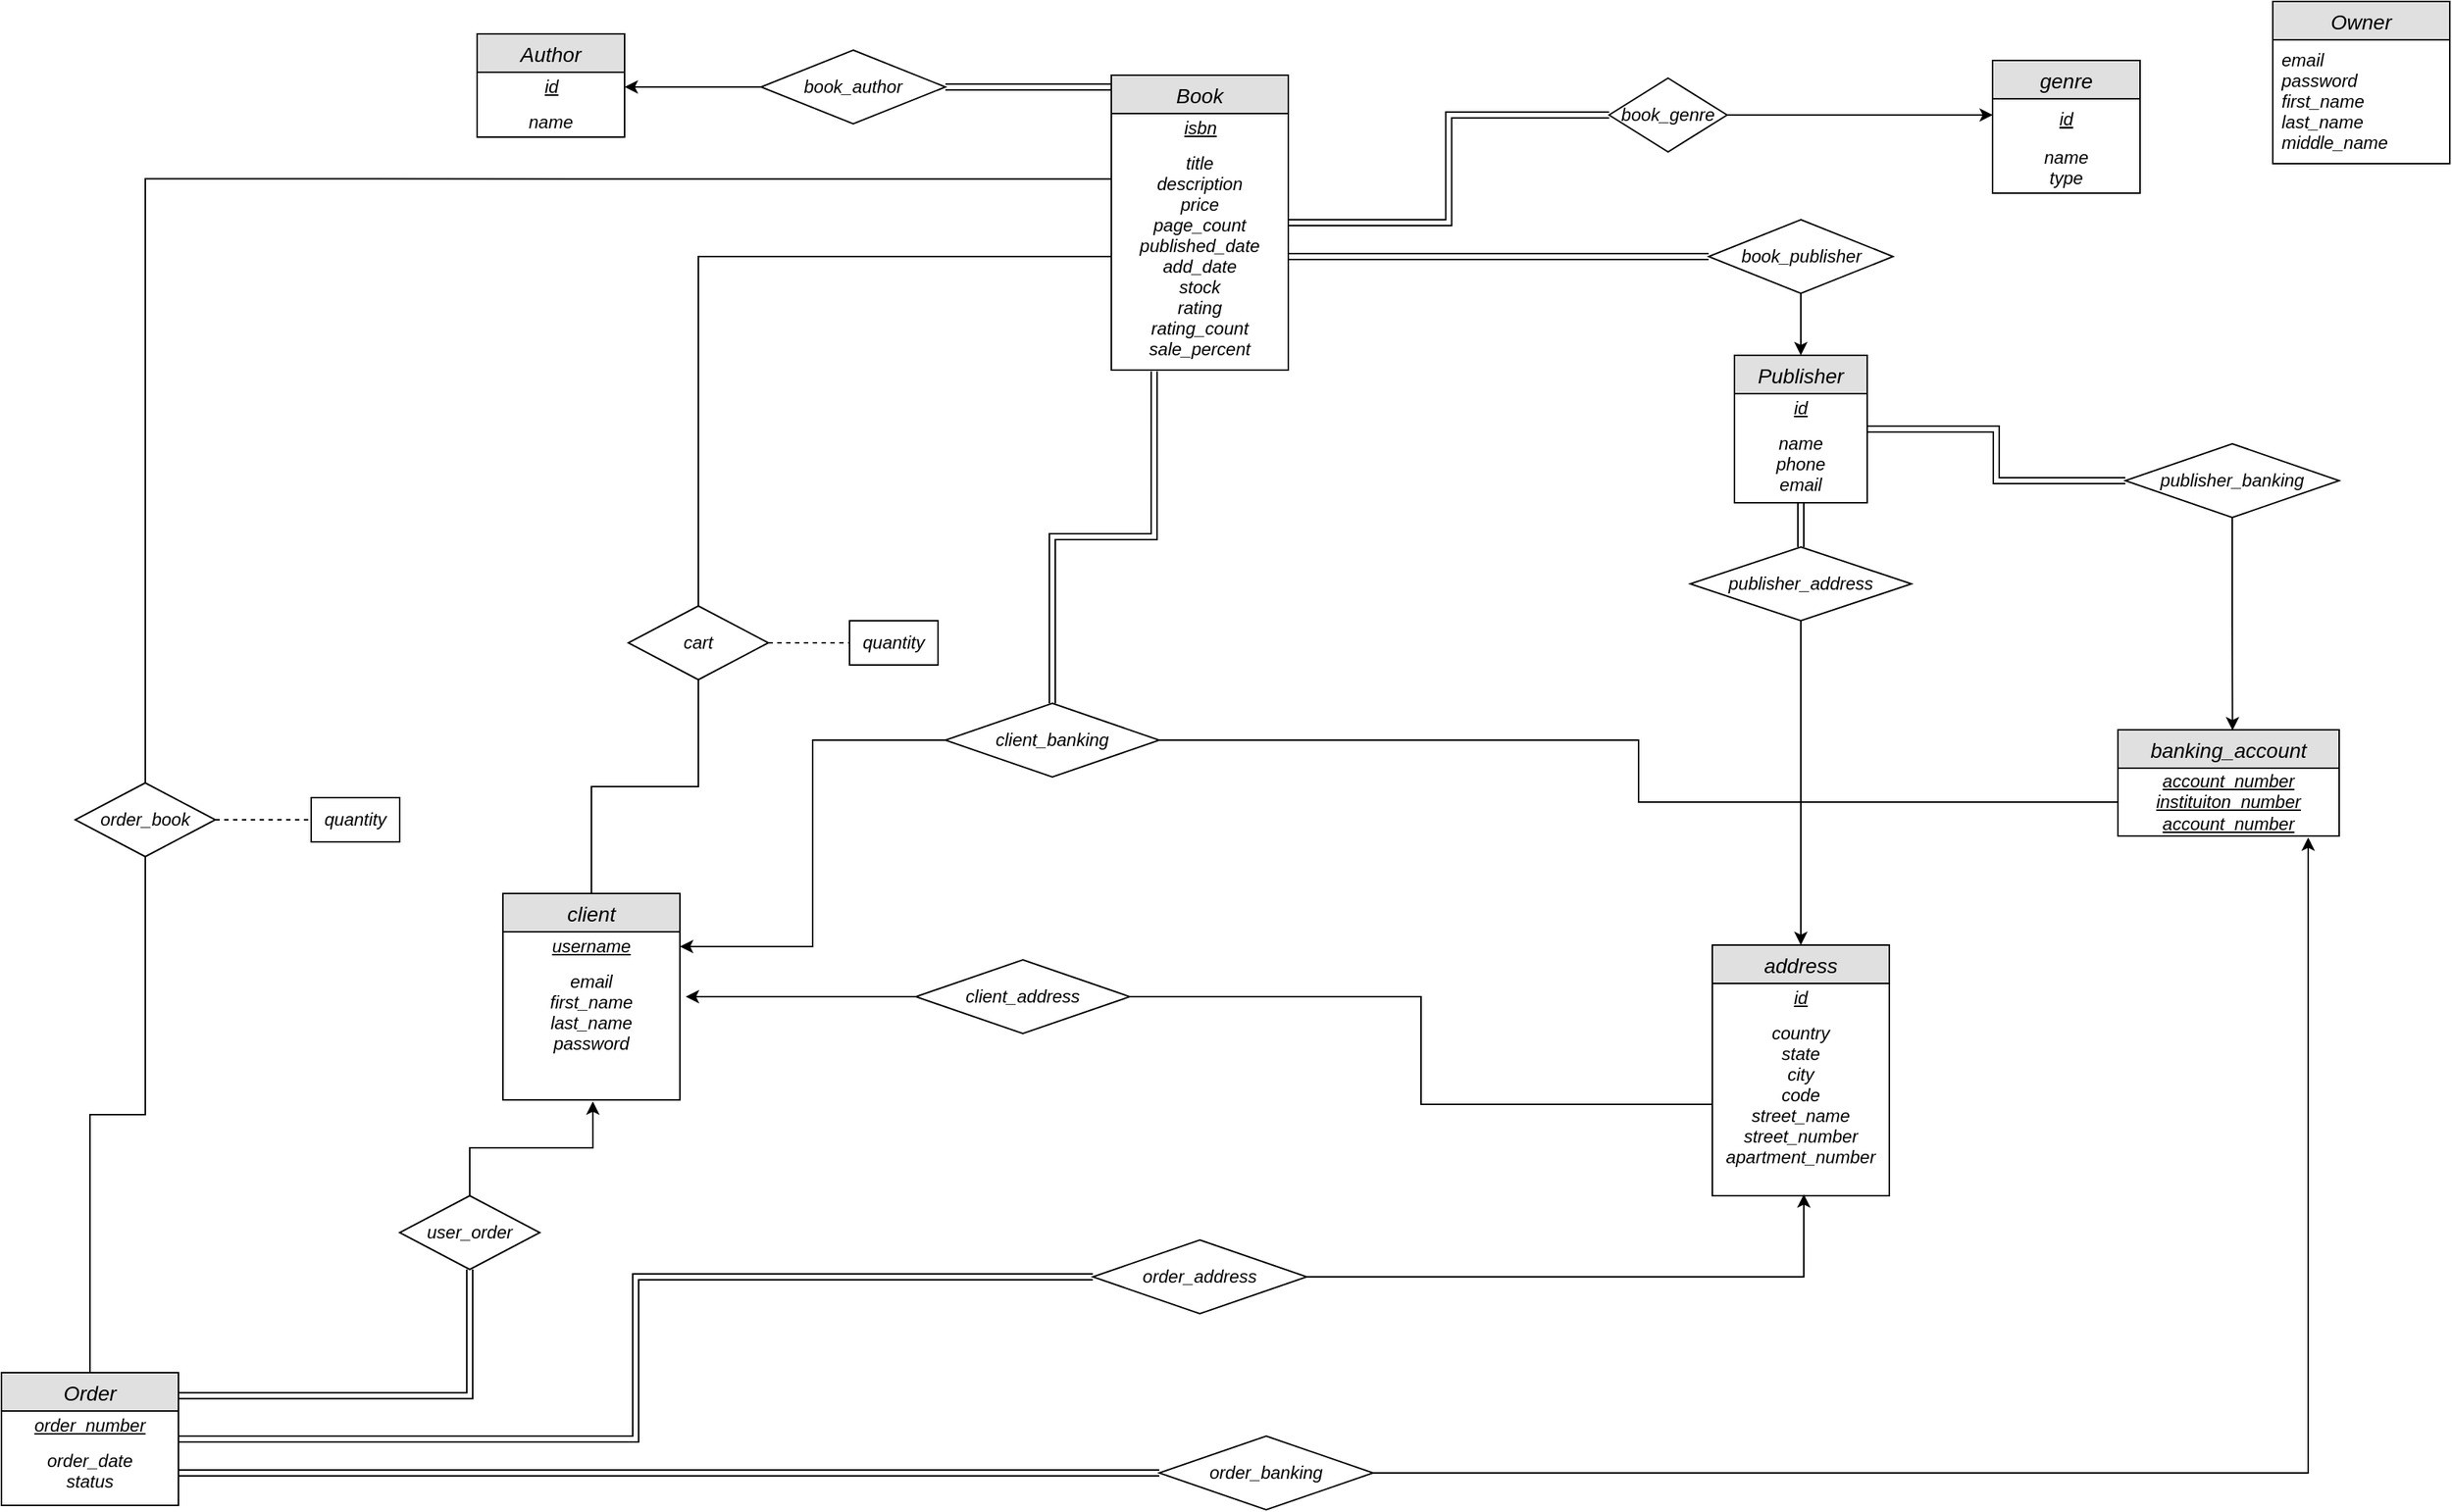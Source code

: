 <mxfile version="12.7.9" type="device"><diagram id="4tEYAnC1mhWH7zsCXLk8" name="Page-1"><mxGraphModel dx="2031" dy="1209" grid="1" gridSize="10" guides="1" tooltips="1" connect="1" arrows="1" fold="1" page="1" pageScale="1" pageWidth="850" pageHeight="1100" math="0" shadow="0"><root><mxCell id="0"/><mxCell id="1" parent="0"/><mxCell id="rPPBEJHHaEu0MnuZ7By8-43" style="edgeStyle=orthogonalEdgeStyle;rounded=0;orthogonalLoop=1;jettySize=auto;html=1;entryX=0;entryY=0.5;entryDx=0;entryDy=0;shadow=0;shape=link" edge="1" parent="1" source="v2aKceaVkKOtC62IMyCD-1" target="9rsnlHbPOscB6aK65YCK-19"><mxGeometry relative="1" as="geometry"/></mxCell><mxCell id="v2aKceaVkKOtC62IMyCD-1" value="Book" style="swimlane;fontStyle=2;childLayout=stackLayout;horizontal=1;startSize=26;fillColor=#e0e0e0;horizontalStack=0;resizeParent=1;resizeParentMax=0;resizeLast=0;collapsible=1;marginBottom=0;swimlaneFillColor=#ffffff;align=center;fontSize=14;" parent="1" vertex="1"><mxGeometry x="792.5" y="70" width="120" height="200" as="geometry"/></mxCell><mxCell id="RYP0K-q7R9ULcI_7iNCJ-6" value="&lt;span&gt;&lt;u&gt;isbn&lt;/u&gt;&lt;/span&gt;" style="text;html=1;strokeColor=none;fillColor=none;align=center;verticalAlign=middle;whiteSpace=wrap;rounded=0;fontStyle=2" parent="v2aKceaVkKOtC62IMyCD-1" vertex="1"><mxGeometry y="26" width="120" height="20" as="geometry"/></mxCell><mxCell id="v2aKceaVkKOtC62IMyCD-2" value="title&#10;description&#10;price&#10;page_count&#10;published_date&#10;add_date&#10;stock&#10;rating&#10;rating_count&#10;sale_percent&#10;" style="text;strokeColor=none;fillColor=none;spacingLeft=4;spacingRight=4;overflow=hidden;rotatable=0;points=[[0,0.5],[1,0.5]];portConstraint=eastwest;fontSize=12;align=center;fontStyle=2" parent="v2aKceaVkKOtC62IMyCD-1" vertex="1"><mxGeometry y="46" width="120" height="154" as="geometry"/></mxCell><mxCell id="VrsxJqO9G6tDZMLgXtTJ-1" value="Author" style="swimlane;fontStyle=2;childLayout=stackLayout;horizontal=1;startSize=26;fillColor=#e0e0e0;horizontalStack=0;resizeParent=1;resizeParentMax=0;resizeLast=0;collapsible=1;marginBottom=0;swimlaneFillColor=#ffffff;align=center;fontSize=14;" parent="1" vertex="1"><mxGeometry x="362.5" y="42" width="100" height="70" as="geometry"/></mxCell><mxCell id="RYP0K-q7R9ULcI_7iNCJ-26" value="&lt;i&gt;&lt;u&gt;id&lt;/u&gt;&lt;/i&gt;" style="text;html=1;strokeColor=none;fillColor=none;align=center;verticalAlign=middle;whiteSpace=wrap;rounded=0;" parent="VrsxJqO9G6tDZMLgXtTJ-1" vertex="1"><mxGeometry y="26" width="100" height="20" as="geometry"/></mxCell><mxCell id="VrsxJqO9G6tDZMLgXtTJ-2" value="name" style="text;strokeColor=none;fillColor=none;spacingLeft=4;spacingRight=4;overflow=hidden;rotatable=0;points=[[0,0.5],[1,0.5]];portConstraint=eastwest;fontSize=12;fontStyle=2;align=center;" parent="VrsxJqO9G6tDZMLgXtTJ-1" vertex="1"><mxGeometry y="46" width="100" height="24" as="geometry"/></mxCell><mxCell id="rPPBEJHHaEu0MnuZ7By8-59" style="edgeStyle=orthogonalEdgeStyle;rounded=0;orthogonalLoop=1;jettySize=auto;html=1;entryX=0.5;entryY=1;entryDx=0;entryDy=0;shadow=0;endArrow=None" edge="1" parent="1" source="9rsnlHbPOscB6aK65YCK-1" target="rPPBEJHHaEu0MnuZ7By8-20"><mxGeometry relative="1" as="geometry"/></mxCell><mxCell id="9rsnlHbPOscB6aK65YCK-1" value="client" style="swimlane;fontStyle=2;childLayout=stackLayout;horizontal=1;startSize=26;fillColor=#e0e0e0;horizontalStack=0;resizeParent=1;resizeParentMax=0;resizeLast=0;collapsible=1;marginBottom=0;swimlaneFillColor=#ffffff;align=center;fontSize=14;" parent="1" vertex="1"><mxGeometry x="380" y="625" width="120" height="140" as="geometry"/></mxCell><mxCell id="RYP0K-q7R9ULcI_7iNCJ-25" value="&lt;span style=&quot;font-style: italic ; white-space: nowrap&quot;&gt;&lt;u&gt;username&lt;/u&gt;&lt;/span&gt;" style="text;html=1;strokeColor=none;fillColor=none;align=center;verticalAlign=middle;whiteSpace=wrap;rounded=0;" parent="9rsnlHbPOscB6aK65YCK-1" vertex="1"><mxGeometry y="26" width="120" height="20" as="geometry"/></mxCell><mxCell id="9rsnlHbPOscB6aK65YCK-2" value="email&#10;first_name&#10;last_name&#10;password&#10;" style="text;strokeColor=none;fillColor=none;spacingLeft=4;spacingRight=4;overflow=hidden;rotatable=0;points=[[0,0.5],[1,0.5]];portConstraint=eastwest;fontSize=12;fontStyle=2;align=center;" parent="9rsnlHbPOscB6aK65YCK-1" vertex="1"><mxGeometry y="46" width="120" height="94" as="geometry"/></mxCell><mxCell id="9rsnlHbPOscB6aK65YCK-3" value="Owner" style="swimlane;fontStyle=2;childLayout=stackLayout;horizontal=1;startSize=26;fillColor=#e0e0e0;horizontalStack=0;resizeParent=1;resizeParentMax=0;resizeLast=0;collapsible=1;marginBottom=0;swimlaneFillColor=#ffffff;align=center;fontSize=14;" parent="1" vertex="1"><mxGeometry x="1580" y="20" width="120" height="110" as="geometry"/></mxCell><mxCell id="9rsnlHbPOscB6aK65YCK-4" value="email&#10;password&#10;first_name&#10;last_name&#10;middle_name" style="text;strokeColor=none;fillColor=none;spacingLeft=4;spacingRight=4;overflow=hidden;rotatable=0;points=[[0,0.5],[1,0.5]];portConstraint=eastwest;fontSize=12;fontStyle=2" parent="9rsnlHbPOscB6aK65YCK-3" vertex="1"><mxGeometry y="26" width="120" height="84" as="geometry"/></mxCell><mxCell id="rPPBEJHHaEu0MnuZ7By8-68" style="edgeStyle=orthogonalEdgeStyle;rounded=0;orthogonalLoop=1;jettySize=auto;html=1;entryX=0.5;entryY=1;entryDx=0;entryDy=0;shadow=0;endArrow=none;endFill=0;" edge="1" parent="1" source="9rsnlHbPOscB6aK65YCK-6" target="RYP0K-q7R9ULcI_7iNCJ-14"><mxGeometry relative="1" as="geometry"/></mxCell><mxCell id="rPPBEJHHaEu0MnuZ7By8-72" style="edgeStyle=orthogonalEdgeStyle;shape=link;rounded=0;orthogonalLoop=1;jettySize=auto;html=1;entryX=0;entryY=0.5;entryDx=0;entryDy=0;shadow=0;endArrow=none;endFill=0;" edge="1" parent="1" source="9rsnlHbPOscB6aK65YCK-6" target="rPPBEJHHaEu0MnuZ7By8-10"><mxGeometry relative="1" as="geometry"/></mxCell><mxCell id="9rsnlHbPOscB6aK65YCK-6" value="Order" style="swimlane;fontStyle=2;childLayout=stackLayout;horizontal=1;startSize=26;fillColor=#e0e0e0;horizontalStack=0;resizeParent=1;resizeParentMax=0;resizeLast=0;collapsible=1;marginBottom=0;swimlaneFillColor=#ffffff;align=center;fontSize=14;" parent="1" vertex="1"><mxGeometry x="40" y="950" width="120" height="90" as="geometry"/></mxCell><mxCell id="RYP0K-q7R9ULcI_7iNCJ-29" value="&lt;br style=&quot;padding: 0px ; margin: 0px&quot;&gt;&lt;u&gt;&lt;i&gt;order_number&lt;/i&gt;&lt;/u&gt;&lt;div style=&quot;padding: 0px ; margin: 0px&quot;&gt;&lt;br style=&quot;padding: 0px ; margin: 0px ; font-style: italic ; white-space: nowrap&quot;&gt;&lt;/div&gt;" style="text;html=1;strokeColor=none;fillColor=none;align=center;verticalAlign=middle;whiteSpace=wrap;rounded=0;" parent="9rsnlHbPOscB6aK65YCK-6" vertex="1"><mxGeometry y="26" width="120" height="20" as="geometry"/></mxCell><mxCell id="9rsnlHbPOscB6aK65YCK-7" value="order_date&#10;status" style="text;strokeColor=none;fillColor=none;spacingLeft=4;spacingRight=4;overflow=hidden;rotatable=0;points=[[0,0.5],[1,0.5]];portConstraint=eastwest;fontSize=12;fontStyle=2;align=center;" parent="9rsnlHbPOscB6aK65YCK-6" vertex="1"><mxGeometry y="46" width="120" height="44" as="geometry"/></mxCell><mxCell id="9rsnlHbPOscB6aK65YCK-10" value="genre" style="swimlane;fontStyle=2;childLayout=stackLayout;horizontal=1;startSize=26;fillColor=#e0e0e0;horizontalStack=0;resizeParent=1;resizeParentMax=0;resizeLast=0;collapsible=1;marginBottom=0;swimlaneFillColor=#ffffff;align=center;fontSize=14;" parent="1" vertex="1"><mxGeometry x="1390" y="60" width="100" height="90" as="geometry"><mxRectangle x="530" y="60" width="70" height="26" as="alternateBounds"/></mxGeometry></mxCell><mxCell id="9rsnlHbPOscB6aK65YCK-42" value="id" style="text;strokeColor=none;fillColor=none;spacingLeft=4;spacingRight=4;overflow=hidden;rotatable=0;points=[[0,0.5],[1,0.5]];portConstraint=eastwest;fontSize=12;fontStyle=6;align=center;" parent="9rsnlHbPOscB6aK65YCK-10" vertex="1"><mxGeometry y="26" width="100" height="26" as="geometry"/></mxCell><mxCell id="9rsnlHbPOscB6aK65YCK-11" value="name&#10;type" style="text;strokeColor=none;fillColor=none;spacingLeft=4;spacingRight=4;overflow=hidden;rotatable=0;points=[[0,0.5],[1,0.5]];portConstraint=eastwest;fontSize=12;fontStyle=2;align=center;" parent="9rsnlHbPOscB6aK65YCK-10" vertex="1"><mxGeometry y="52" width="100" height="38" as="geometry"/></mxCell><mxCell id="rPPBEJHHaEu0MnuZ7By8-50" style="edgeStyle=orthogonalEdgeStyle;rounded=0;orthogonalLoop=1;jettySize=auto;html=1;entryX=0;entryY=0.5;entryDx=0;entryDy=0;shadow=0;shape=link" edge="1" parent="1" source="9rsnlHbPOscB6aK65YCK-12" target="RYP0K-q7R9ULcI_7iNCJ-33"><mxGeometry relative="1" as="geometry"/></mxCell><mxCell id="rPPBEJHHaEu0MnuZ7By8-51" style="edgeStyle=orthogonalEdgeStyle;rounded=0;orthogonalLoop=1;jettySize=auto;html=1;shadow=0;shape=link" edge="1" parent="1" source="9rsnlHbPOscB6aK65YCK-12" target="RYP0K-q7R9ULcI_7iNCJ-12"><mxGeometry relative="1" as="geometry"/></mxCell><mxCell id="9rsnlHbPOscB6aK65YCK-12" value="Publisher" style="swimlane;fontStyle=2;childLayout=stackLayout;horizontal=1;startSize=26;fillColor=#e0e0e0;horizontalStack=0;resizeParent=1;resizeParentMax=0;resizeLast=0;collapsible=1;marginBottom=0;swimlaneFillColor=#ffffff;align=center;fontSize=14;" parent="1" vertex="1"><mxGeometry x="1215" y="260" width="90" height="100" as="geometry"/></mxCell><mxCell id="RYP0K-q7R9ULcI_7iNCJ-1" value="&lt;span&gt;&lt;u&gt;id&lt;/u&gt;&lt;/span&gt;" style="text;html=1;strokeColor=none;fillColor=none;align=center;verticalAlign=middle;whiteSpace=wrap;rounded=0;fontStyle=2" parent="9rsnlHbPOscB6aK65YCK-12" vertex="1"><mxGeometry y="26" width="90" height="20" as="geometry"/></mxCell><mxCell id="9rsnlHbPOscB6aK65YCK-13" value="name&#10;phone&#10;email" style="text;strokeColor=none;fillColor=none;spacingLeft=4;spacingRight=4;overflow=hidden;rotatable=0;points=[[0,0.5],[1,0.5]];portConstraint=eastwest;fontSize=12;fontStyle=2;align=center;" parent="9rsnlHbPOscB6aK65YCK-12" vertex="1"><mxGeometry y="46" width="90" height="54" as="geometry"/></mxCell><mxCell id="9rsnlHbPOscB6aK65YCK-16" value="address" style="swimlane;fontStyle=2;childLayout=stackLayout;horizontal=1;startSize=26;fillColor=#e0e0e0;horizontalStack=0;resizeParent=1;resizeParentMax=0;resizeLast=0;collapsible=1;marginBottom=0;swimlaneFillColor=#ffffff;align=center;fontSize=14;" parent="1" vertex="1"><mxGeometry x="1200" y="660" width="120" height="170" as="geometry"/></mxCell><mxCell id="RYP0K-q7R9ULcI_7iNCJ-11" value="&lt;i&gt;&lt;u&gt;id&lt;/u&gt;&lt;/i&gt;" style="text;html=1;strokeColor=none;fillColor=none;align=center;verticalAlign=middle;whiteSpace=wrap;rounded=0;" parent="9rsnlHbPOscB6aK65YCK-16" vertex="1"><mxGeometry y="26" width="120" height="20" as="geometry"/></mxCell><mxCell id="9rsnlHbPOscB6aK65YCK-17" value="country&#10;state&#10;city&#10;code&#10;street_name&#10;street_number&#10;apartment_number" style="text;strokeColor=none;fillColor=none;spacingLeft=4;spacingRight=4;overflow=hidden;rotatable=0;points=[[0,0.5],[1,0.5]];portConstraint=eastwest;fontSize=12;fontStyle=2;align=center;" parent="9rsnlHbPOscB6aK65YCK-16" vertex="1"><mxGeometry y="46" width="120" height="124" as="geometry"/></mxCell><mxCell id="rPPBEJHHaEu0MnuZ7By8-84" style="edgeStyle=orthogonalEdgeStyle;rounded=0;orthogonalLoop=1;jettySize=auto;html=1;entryX=0.002;entryY=0.421;entryDx=0;entryDy=0;entryPerimeter=0;shadow=0;endArrow=classic;endFill=1;" edge="1" parent="1" source="9rsnlHbPOscB6aK65YCK-19" target="9rsnlHbPOscB6aK65YCK-42"><mxGeometry relative="1" as="geometry"/></mxCell><mxCell id="9rsnlHbPOscB6aK65YCK-19" value="&lt;span&gt;book_genre&lt;/span&gt;" style="rhombus;whiteSpace=wrap;html=1;fontStyle=2" parent="1" vertex="1"><mxGeometry x="1130" y="72" width="80" height="50" as="geometry"/></mxCell><mxCell id="rPPBEJHHaEu0MnuZ7By8-49" style="edgeStyle=orthogonalEdgeStyle;rounded=0;orthogonalLoop=1;jettySize=auto;html=1;entryX=0.5;entryY=0;entryDx=0;entryDy=0;shadow=0;" edge="1" parent="1" source="RYP0K-q7R9ULcI_7iNCJ-2" target="9rsnlHbPOscB6aK65YCK-12"><mxGeometry relative="1" as="geometry"/></mxCell><mxCell id="RYP0K-q7R9ULcI_7iNCJ-2" value="&lt;span&gt;book_publisher&lt;/span&gt;" style="rhombus;whiteSpace=wrap;html=1;fontStyle=2" parent="1" vertex="1"><mxGeometry x="1197.5" y="168" width="125" height="50" as="geometry"/></mxCell><mxCell id="rPPBEJHHaEu0MnuZ7By8-48" style="edgeStyle=orthogonalEdgeStyle;rounded=0;orthogonalLoop=1;jettySize=auto;html=1;entryX=1;entryY=0.5;entryDx=0;entryDy=0;shadow=0;" edge="1" parent="1" source="RYP0K-q7R9ULcI_7iNCJ-5" target="RYP0K-q7R9ULcI_7iNCJ-26"><mxGeometry relative="1" as="geometry"/></mxCell><mxCell id="rPPBEJHHaEu0MnuZ7By8-86" style="edgeStyle=orthogonalEdgeStyle;rounded=0;orthogonalLoop=1;jettySize=auto;html=1;entryX=0.004;entryY=0.04;entryDx=0;entryDy=0;entryPerimeter=0;shadow=0;endArrow=classic;endFill=1;shape=link;" edge="1" parent="1" source="RYP0K-q7R9ULcI_7iNCJ-5" target="v2aKceaVkKOtC62IMyCD-1"><mxGeometry relative="1" as="geometry"/></mxCell><mxCell id="RYP0K-q7R9ULcI_7iNCJ-5" value="&lt;span&gt;book_author&lt;br&gt;&lt;/span&gt;" style="rhombus;whiteSpace=wrap;html=1;fontStyle=2" parent="1" vertex="1"><mxGeometry x="555" y="53" width="125" height="50" as="geometry"/></mxCell><mxCell id="rPPBEJHHaEu0MnuZ7By8-76" style="edgeStyle=orthogonalEdgeStyle;rounded=0;orthogonalLoop=1;jettySize=auto;html=1;entryX=0.5;entryY=0;entryDx=0;entryDy=0;shadow=0;endArrow=classic;endFill=1;" edge="1" parent="1" source="RYP0K-q7R9ULcI_7iNCJ-12" target="9rsnlHbPOscB6aK65YCK-16"><mxGeometry relative="1" as="geometry"/></mxCell><mxCell id="RYP0K-q7R9ULcI_7iNCJ-12" value="&lt;span&gt;publisher_address&lt;/span&gt;" style="rhombus;whiteSpace=wrap;html=1;fontStyle=2" parent="1" vertex="1"><mxGeometry x="1185" y="390" width="150" height="50" as="geometry"/></mxCell><mxCell id="rPPBEJHHaEu0MnuZ7By8-62" style="edgeStyle=orthogonalEdgeStyle;rounded=0;orthogonalLoop=1;jettySize=auto;html=1;entryX=-0.001;entryY=0.158;entryDx=0;entryDy=0;shadow=0;endArrow=none;endFill=0;entryPerimeter=0;" edge="1" parent="1" source="RYP0K-q7R9ULcI_7iNCJ-14" target="v2aKceaVkKOtC62IMyCD-2"><mxGeometry relative="1" as="geometry"/></mxCell><mxCell id="rPPBEJHHaEu0MnuZ7By8-65" style="edgeStyle=orthogonalEdgeStyle;rounded=0;orthogonalLoop=1;jettySize=auto;html=1;entryX=0;entryY=0.5;entryDx=0;entryDy=0;shadow=0;endArrow=none;endFill=0;dashed=1;" edge="1" parent="1" source="RYP0K-q7R9ULcI_7iNCJ-14" target="RYP0K-q7R9ULcI_7iNCJ-17"><mxGeometry relative="1" as="geometry"/></mxCell><mxCell id="RYP0K-q7R9ULcI_7iNCJ-14" value="order_book" style="rhombus;whiteSpace=wrap;html=1;fontStyle=2" parent="1" vertex="1"><mxGeometry x="90" y="550" width="95" height="50" as="geometry"/></mxCell><mxCell id="RYP0K-q7R9ULcI_7iNCJ-17" value="&lt;i&gt;quantity&lt;/i&gt;" style="rounded=0;whiteSpace=wrap;html=1;align=center;" parent="1" vertex="1"><mxGeometry x="250" y="560" width="60" height="30" as="geometry"/></mxCell><mxCell id="rPPBEJHHaEu0MnuZ7By8-73" style="edgeStyle=orthogonalEdgeStyle;rounded=0;orthogonalLoop=1;jettySize=auto;html=1;entryX=0.508;entryY=1.011;entryDx=0;entryDy=0;entryPerimeter=0;shadow=0;endArrow=classic;endFill=1;" edge="1" parent="1" source="RYP0K-q7R9ULcI_7iNCJ-19" target="9rsnlHbPOscB6aK65YCK-2"><mxGeometry relative="1" as="geometry"/></mxCell><mxCell id="RYP0K-q7R9ULcI_7iNCJ-19" value="user_order" style="rhombus;whiteSpace=wrap;html=1;fontStyle=2" parent="1" vertex="1"><mxGeometry x="310" y="830" width="95" height="50" as="geometry"/></mxCell><mxCell id="RYP0K-q7R9ULcI_7iNCJ-27" value="banking_account" style="swimlane;fontStyle=2;childLayout=stackLayout;horizontal=1;startSize=26;fillColor=#e0e0e0;horizontalStack=0;resizeParent=1;resizeParentMax=0;resizeLast=0;collapsible=1;marginBottom=0;swimlaneFillColor=#ffffff;align=center;fontSize=14;" parent="1" vertex="1"><mxGeometry x="1475" y="514" width="150" height="72" as="geometry"/></mxCell><mxCell id="RYP0K-q7R9ULcI_7iNCJ-30" value="&lt;u&gt;&lt;i&gt;account_number&lt;br&gt;instituiton_number&lt;br&gt;account_number&lt;/i&gt;&lt;/u&gt;&lt;u&gt;&lt;i&gt;&lt;br&gt;&lt;/i&gt;&lt;/u&gt;" style="text;html=1;strokeColor=none;fillColor=none;align=center;verticalAlign=middle;whiteSpace=wrap;rounded=0;" parent="RYP0K-q7R9ULcI_7iNCJ-27" vertex="1"><mxGeometry y="26" width="150" height="46" as="geometry"/></mxCell><mxCell id="rPPBEJHHaEu0MnuZ7By8-80" style="edgeStyle=orthogonalEdgeStyle;rounded=0;orthogonalLoop=1;jettySize=auto;html=1;entryX=0.518;entryY=0.005;entryDx=0;entryDy=0;entryPerimeter=0;shadow=0;endArrow=classic;endFill=1;" edge="1" parent="1" source="RYP0K-q7R9ULcI_7iNCJ-33" target="RYP0K-q7R9ULcI_7iNCJ-27"><mxGeometry relative="1" as="geometry"/></mxCell><mxCell id="RYP0K-q7R9ULcI_7iNCJ-33" value="publisher_banking" style="rhombus;whiteSpace=wrap;html=1;fontStyle=2" parent="1" vertex="1"><mxGeometry x="1480" y="320" width="145" height="50" as="geometry"/></mxCell><mxCell id="rPPBEJHHaEu0MnuZ7By8-39" style="edgeStyle=orthogonalEdgeStyle;rounded=0;orthogonalLoop=1;jettySize=auto;html=1;entryX=0.242;entryY=1.006;entryDx=0;entryDy=0;entryPerimeter=0;shadow=0;shape=link" edge="1" parent="1" source="RYP0K-q7R9ULcI_7iNCJ-36" target="v2aKceaVkKOtC62IMyCD-2"><mxGeometry relative="1" as="geometry"/></mxCell><mxCell id="rPPBEJHHaEu0MnuZ7By8-56" style="edgeStyle=orthogonalEdgeStyle;rounded=0;orthogonalLoop=1;jettySize=auto;html=1;entryX=1;entryY=0.5;entryDx=0;entryDy=0;shadow=0;" edge="1" parent="1" source="RYP0K-q7R9ULcI_7iNCJ-36" target="RYP0K-q7R9ULcI_7iNCJ-25"><mxGeometry relative="1" as="geometry"/></mxCell><mxCell id="RYP0K-q7R9ULcI_7iNCJ-36" value="client_banking" style="rhombus;whiteSpace=wrap;html=1;fontStyle=2" parent="1" vertex="1"><mxGeometry x="680" y="496" width="145" height="50" as="geometry"/></mxCell><mxCell id="rPPBEJHHaEu0MnuZ7By8-57" style="edgeStyle=orthogonalEdgeStyle;rounded=0;orthogonalLoop=1;jettySize=auto;html=1;entryX=1.033;entryY=0.255;entryDx=0;entryDy=0;entryPerimeter=0;shadow=0;" edge="1" parent="1" source="RYP0K-q7R9ULcI_7iNCJ-46" target="9rsnlHbPOscB6aK65YCK-2"><mxGeometry relative="1" as="geometry"/></mxCell><mxCell id="RYP0K-q7R9ULcI_7iNCJ-46" value="client_address" style="rhombus;whiteSpace=wrap;html=1;fontStyle=2" parent="1" vertex="1"><mxGeometry x="660" y="670" width="145" height="50" as="geometry"/></mxCell><mxCell id="rPPBEJHHaEu0MnuZ7By8-74" style="edgeStyle=orthogonalEdgeStyle;rounded=0;orthogonalLoop=1;jettySize=auto;html=1;entryX=0.86;entryY=1.022;entryDx=0;entryDy=0;entryPerimeter=0;shadow=0;endArrow=classic;endFill=1;" edge="1" parent="1" source="rPPBEJHHaEu0MnuZ7By8-5" target="RYP0K-q7R9ULcI_7iNCJ-30"><mxGeometry relative="1" as="geometry"/></mxCell><mxCell id="rPPBEJHHaEu0MnuZ7By8-5" value="order_banking" style="rhombus;whiteSpace=wrap;html=1;fontStyle=2" vertex="1" parent="1"><mxGeometry x="825" y="993" width="145" height="50" as="geometry"/></mxCell><mxCell id="rPPBEJHHaEu0MnuZ7By8-75" style="edgeStyle=orthogonalEdgeStyle;rounded=0;orthogonalLoop=1;jettySize=auto;html=1;entryX=0.517;entryY=0.992;entryDx=0;entryDy=0;entryPerimeter=0;shadow=0;endArrow=classic;endFill=1;exitX=1;exitY=0.5;exitDx=0;exitDy=0;" edge="1" parent="1" source="rPPBEJHHaEu0MnuZ7By8-10" target="9rsnlHbPOscB6aK65YCK-17"><mxGeometry relative="1" as="geometry"/></mxCell><mxCell id="rPPBEJHHaEu0MnuZ7By8-10" value="order_address" style="rhombus;whiteSpace=wrap;html=1;fontStyle=2" vertex="1" parent="1"><mxGeometry x="780" y="860" width="145" height="50" as="geometry"/></mxCell><mxCell id="rPPBEJHHaEu0MnuZ7By8-60" style="edgeStyle=orthogonalEdgeStyle;rounded=0;orthogonalLoop=1;jettySize=auto;html=1;entryX=0;entryY=0.5;entryDx=0;entryDy=0;shadow=0;endArrow=None;dashed=1;" edge="1" parent="1" source="rPPBEJHHaEu0MnuZ7By8-20" target="rPPBEJHHaEu0MnuZ7By8-22"><mxGeometry relative="1" as="geometry"/></mxCell><mxCell id="rPPBEJHHaEu0MnuZ7By8-61" style="edgeStyle=orthogonalEdgeStyle;rounded=0;orthogonalLoop=1;jettySize=auto;html=1;shadow=0;endArrow=none;endFill=0;entryX=0;entryY=0.5;entryDx=0;entryDy=0;" edge="1" parent="1" source="rPPBEJHHaEu0MnuZ7By8-20" target="v2aKceaVkKOtC62IMyCD-2"><mxGeometry relative="1" as="geometry"><mxPoint x="720" y="310" as="targetPoint"/></mxGeometry></mxCell><mxCell id="rPPBEJHHaEu0MnuZ7By8-20" value="cart" style="rhombus;whiteSpace=wrap;html=1;fontStyle=2" vertex="1" parent="1"><mxGeometry x="465" y="430" width="95" height="50" as="geometry"/></mxCell><mxCell id="rPPBEJHHaEu0MnuZ7By8-22" value="&lt;i&gt;quantity&lt;/i&gt;" style="rounded=0;whiteSpace=wrap;html=1;align=center;" vertex="1" parent="1"><mxGeometry x="615" y="440" width="60" height="30" as="geometry"/></mxCell><mxCell id="rPPBEJHHaEu0MnuZ7By8-42" style="edgeStyle=orthogonalEdgeStyle;rounded=0;orthogonalLoop=1;jettySize=auto;html=1;shadow=0;shape=link" edge="1" parent="1" source="v2aKceaVkKOtC62IMyCD-2" target="RYP0K-q7R9ULcI_7iNCJ-2"><mxGeometry relative="1" as="geometry"/></mxCell><mxCell id="rPPBEJHHaEu0MnuZ7By8-55" style="edgeStyle=orthogonalEdgeStyle;rounded=0;orthogonalLoop=1;jettySize=auto;html=1;entryX=1;entryY=0.5;entryDx=0;entryDy=0;shadow=0;endArrow=None" edge="1" parent="1" source="RYP0K-q7R9ULcI_7iNCJ-30" target="RYP0K-q7R9ULcI_7iNCJ-36"><mxGeometry relative="1" as="geometry"/></mxCell><mxCell id="rPPBEJHHaEu0MnuZ7By8-58" style="edgeStyle=orthogonalEdgeStyle;rounded=0;orthogonalLoop=1;jettySize=auto;html=1;entryX=1;entryY=0.5;entryDx=0;entryDy=0;shadow=0;endArrow=None" edge="1" parent="1" source="9rsnlHbPOscB6aK65YCK-17" target="RYP0K-q7R9ULcI_7iNCJ-46"><mxGeometry relative="1" as="geometry"/></mxCell><mxCell id="rPPBEJHHaEu0MnuZ7By8-69" style="edgeStyle=orthogonalEdgeStyle;rounded=0;orthogonalLoop=1;jettySize=auto;html=1;entryX=0;entryY=0.5;entryDx=0;entryDy=0;shadow=0;endArrow=none;endFill=0;shape=link;" edge="1" parent="1" source="9rsnlHbPOscB6aK65YCK-7" target="rPPBEJHHaEu0MnuZ7By8-5"><mxGeometry relative="1" as="geometry"/></mxCell><mxCell id="rPPBEJHHaEu0MnuZ7By8-70" style="edgeStyle=orthogonalEdgeStyle;shape=link;rounded=0;orthogonalLoop=1;jettySize=auto;html=1;entryX=0.5;entryY=1;entryDx=0;entryDy=0;shadow=0;endArrow=none;endFill=0;exitX=0.996;exitY=0.173;exitDx=0;exitDy=0;exitPerimeter=0;" edge="1" parent="1" source="9rsnlHbPOscB6aK65YCK-6" target="RYP0K-q7R9ULcI_7iNCJ-19"><mxGeometry relative="1" as="geometry"/></mxCell></root></mxGraphModel></diagram></mxfile>